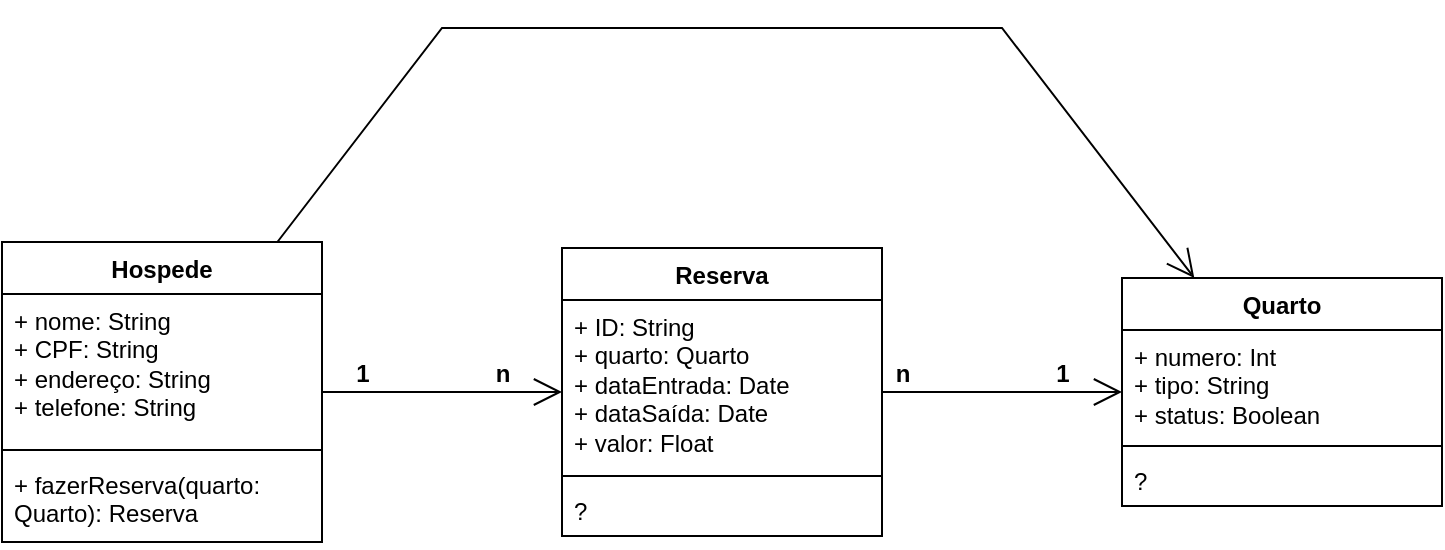 <mxfile version="24.8.4" pages="2">
  <diagram name="Reservas de Hotel" id="tOLR-bDX3ip8aA7YL2Mg">
    <mxGraphModel dx="1434" dy="772" grid="1" gridSize="10" guides="1" tooltips="1" connect="1" arrows="1" fold="1" page="1" pageScale="1" pageWidth="827" pageHeight="1169" math="0" shadow="0">
      <root>
        <mxCell id="0" />
        <mxCell id="1" parent="0" />
        <mxCell id="y8uqyYwWgfK6_-NwnYeD-1" value="Hospede" style="swimlane;fontStyle=1;align=center;verticalAlign=top;childLayout=stackLayout;horizontal=1;startSize=26;horizontalStack=0;resizeParent=1;resizeParentMax=0;resizeLast=0;collapsible=1;marginBottom=0;whiteSpace=wrap;html=1;" vertex="1" parent="1">
          <mxGeometry x="60" y="277" width="160" height="150" as="geometry" />
        </mxCell>
        <mxCell id="y8uqyYwWgfK6_-NwnYeD-2" value="+ nome: String&lt;div&gt;+ CPF: String&lt;/div&gt;&lt;div&gt;+ endereço: String&lt;/div&gt;&lt;div&gt;+ telefone: String&lt;/div&gt;" style="text;strokeColor=none;fillColor=none;align=left;verticalAlign=top;spacingLeft=4;spacingRight=4;overflow=hidden;rotatable=0;points=[[0,0.5],[1,0.5]];portConstraint=eastwest;whiteSpace=wrap;html=1;" vertex="1" parent="y8uqyYwWgfK6_-NwnYeD-1">
          <mxGeometry y="26" width="160" height="74" as="geometry" />
        </mxCell>
        <mxCell id="y8uqyYwWgfK6_-NwnYeD-3" value="" style="line;strokeWidth=1;fillColor=none;align=left;verticalAlign=middle;spacingTop=-1;spacingLeft=3;spacingRight=3;rotatable=0;labelPosition=right;points=[];portConstraint=eastwest;strokeColor=inherit;" vertex="1" parent="y8uqyYwWgfK6_-NwnYeD-1">
          <mxGeometry y="100" width="160" height="8" as="geometry" />
        </mxCell>
        <mxCell id="y8uqyYwWgfK6_-NwnYeD-4" value="+ fazerReserva(quarto: Quarto): Reserva" style="text;strokeColor=none;fillColor=none;align=left;verticalAlign=top;spacingLeft=4;spacingRight=4;overflow=hidden;rotatable=0;points=[[0,0.5],[1,0.5]];portConstraint=eastwest;whiteSpace=wrap;html=1;" vertex="1" parent="y8uqyYwWgfK6_-NwnYeD-1">
          <mxGeometry y="108" width="160" height="42" as="geometry" />
        </mxCell>
        <mxCell id="y8uqyYwWgfK6_-NwnYeD-5" value="Quarto" style="swimlane;fontStyle=1;align=center;verticalAlign=top;childLayout=stackLayout;horizontal=1;startSize=26;horizontalStack=0;resizeParent=1;resizeParentMax=0;resizeLast=0;collapsible=1;marginBottom=0;whiteSpace=wrap;html=1;" vertex="1" parent="1">
          <mxGeometry x="620" y="295" width="160" height="114" as="geometry" />
        </mxCell>
        <mxCell id="y8uqyYwWgfK6_-NwnYeD-6" value="+ numero: Int&lt;div&gt;+ tipo: String&lt;/div&gt;&lt;div&gt;+ status: Boolean&lt;/div&gt;" style="text;strokeColor=none;fillColor=none;align=left;verticalAlign=top;spacingLeft=4;spacingRight=4;overflow=hidden;rotatable=0;points=[[0,0.5],[1,0.5]];portConstraint=eastwest;whiteSpace=wrap;html=1;" vertex="1" parent="y8uqyYwWgfK6_-NwnYeD-5">
          <mxGeometry y="26" width="160" height="54" as="geometry" />
        </mxCell>
        <mxCell id="y8uqyYwWgfK6_-NwnYeD-7" value="" style="line;strokeWidth=1;fillColor=none;align=left;verticalAlign=middle;spacingTop=-1;spacingLeft=3;spacingRight=3;rotatable=0;labelPosition=right;points=[];portConstraint=eastwest;strokeColor=inherit;" vertex="1" parent="y8uqyYwWgfK6_-NwnYeD-5">
          <mxGeometry y="80" width="160" height="8" as="geometry" />
        </mxCell>
        <mxCell id="y8uqyYwWgfK6_-NwnYeD-8" value="?" style="text;strokeColor=none;fillColor=none;align=left;verticalAlign=top;spacingLeft=4;spacingRight=4;overflow=hidden;rotatable=0;points=[[0,0.5],[1,0.5]];portConstraint=eastwest;whiteSpace=wrap;html=1;" vertex="1" parent="y8uqyYwWgfK6_-NwnYeD-5">
          <mxGeometry y="88" width="160" height="26" as="geometry" />
        </mxCell>
        <mxCell id="y8uqyYwWgfK6_-NwnYeD-9" value="Reserva" style="swimlane;fontStyle=1;align=center;verticalAlign=top;childLayout=stackLayout;horizontal=1;startSize=26;horizontalStack=0;resizeParent=1;resizeParentMax=0;resizeLast=0;collapsible=1;marginBottom=0;whiteSpace=wrap;html=1;" vertex="1" parent="1">
          <mxGeometry x="340" y="280" width="160" height="144" as="geometry" />
        </mxCell>
        <mxCell id="y8uqyYwWgfK6_-NwnYeD-10" value="&lt;div&gt;+ ID: String&lt;/div&gt;+ quarto: Quarto&lt;div&gt;+ dataEntrada: Date&lt;/div&gt;&lt;div&gt;+ dataSaída: Date&lt;/div&gt;&lt;div&gt;+ valor: Float&lt;/div&gt;" style="text;strokeColor=none;fillColor=none;align=left;verticalAlign=top;spacingLeft=4;spacingRight=4;overflow=hidden;rotatable=0;points=[[0,0.5],[1,0.5]];portConstraint=eastwest;whiteSpace=wrap;html=1;" vertex="1" parent="y8uqyYwWgfK6_-NwnYeD-9">
          <mxGeometry y="26" width="160" height="84" as="geometry" />
        </mxCell>
        <mxCell id="y8uqyYwWgfK6_-NwnYeD-11" value="" style="line;strokeWidth=1;fillColor=none;align=left;verticalAlign=middle;spacingTop=-1;spacingLeft=3;spacingRight=3;rotatable=0;labelPosition=right;points=[];portConstraint=eastwest;strokeColor=inherit;" vertex="1" parent="y8uqyYwWgfK6_-NwnYeD-9">
          <mxGeometry y="110" width="160" height="8" as="geometry" />
        </mxCell>
        <mxCell id="y8uqyYwWgfK6_-NwnYeD-12" value="?" style="text;strokeColor=none;fillColor=none;align=left;verticalAlign=top;spacingLeft=4;spacingRight=4;overflow=hidden;rotatable=0;points=[[0,0.5],[1,0.5]];portConstraint=eastwest;whiteSpace=wrap;html=1;" vertex="1" parent="y8uqyYwWgfK6_-NwnYeD-9">
          <mxGeometry y="118" width="160" height="26" as="geometry" />
        </mxCell>
        <mxCell id="y8uqyYwWgfK6_-NwnYeD-13" value="" style="endArrow=open;endFill=1;endSize=12;html=1;rounded=0;" edge="1" parent="1" source="y8uqyYwWgfK6_-NwnYeD-1" target="y8uqyYwWgfK6_-NwnYeD-9">
          <mxGeometry width="160" relative="1" as="geometry">
            <mxPoint x="330" y="500" as="sourcePoint" />
            <mxPoint x="490" y="500" as="targetPoint" />
          </mxGeometry>
        </mxCell>
        <mxCell id="y8uqyYwWgfK6_-NwnYeD-14" value="" style="endArrow=open;endFill=1;endSize=12;html=1;rounded=0;" edge="1" parent="1" source="y8uqyYwWgfK6_-NwnYeD-9" target="y8uqyYwWgfK6_-NwnYeD-5">
          <mxGeometry width="160" relative="1" as="geometry">
            <mxPoint x="330" y="500" as="sourcePoint" />
            <mxPoint x="490" y="500" as="targetPoint" />
          </mxGeometry>
        </mxCell>
        <mxCell id="y8uqyYwWgfK6_-NwnYeD-15" value="1" style="text;align=center;fontStyle=1;verticalAlign=middle;spacingLeft=3;spacingRight=3;strokeColor=none;rotatable=0;points=[[0,0.5],[1,0.5]];portConstraint=eastwest;html=1;" vertex="1" parent="1">
          <mxGeometry x="550" y="330" width="80" height="26" as="geometry" />
        </mxCell>
        <mxCell id="y8uqyYwWgfK6_-NwnYeD-16" value="n" style="text;align=center;fontStyle=1;verticalAlign=middle;spacingLeft=3;spacingRight=3;strokeColor=none;rotatable=0;points=[[0,0.5],[1,0.5]];portConstraint=eastwest;html=1;" vertex="1" parent="1">
          <mxGeometry x="270" y="330" width="80" height="26" as="geometry" />
        </mxCell>
        <mxCell id="y8uqyYwWgfK6_-NwnYeD-17" value="1" style="text;align=center;fontStyle=1;verticalAlign=middle;spacingLeft=3;spacingRight=3;strokeColor=none;rotatable=0;points=[[0,0.5],[1,0.5]];portConstraint=eastwest;html=1;" vertex="1" parent="1">
          <mxGeometry x="200" y="330" width="80" height="26" as="geometry" />
        </mxCell>
        <mxCell id="y8uqyYwWgfK6_-NwnYeD-18" value="n" style="text;align=center;fontStyle=1;verticalAlign=middle;spacingLeft=3;spacingRight=3;strokeColor=none;rotatable=0;points=[[0,0.5],[1,0.5]];portConstraint=eastwest;html=1;" vertex="1" parent="1">
          <mxGeometry x="470" y="330" width="80" height="26" as="geometry" />
        </mxCell>
        <mxCell id="y8uqyYwWgfK6_-NwnYeD-19" value="" style="endArrow=open;endFill=1;endSize=12;html=1;rounded=0;" edge="1" parent="1" source="y8uqyYwWgfK6_-NwnYeD-1" target="y8uqyYwWgfK6_-NwnYeD-5">
          <mxGeometry width="160" relative="1" as="geometry">
            <mxPoint x="330" y="400" as="sourcePoint" />
            <mxPoint x="410" y="180" as="targetPoint" />
            <Array as="points">
              <mxPoint x="280" y="170" />
              <mxPoint x="410" y="170" />
              <mxPoint x="560" y="170" />
            </Array>
          </mxGeometry>
        </mxCell>
      </root>
    </mxGraphModel>
  </diagram>
  <diagram id="xhvTf9aFk-q1b6pCRcse" name="Biblioteca">
    <mxGraphModel dx="1434" dy="772" grid="1" gridSize="10" guides="1" tooltips="1" connect="1" arrows="1" fold="1" page="1" pageScale="1" pageWidth="827" pageHeight="1169" math="0" shadow="0">
      <root>
        <mxCell id="0" />
        <mxCell id="1" parent="0" />
      </root>
    </mxGraphModel>
  </diagram>
</mxfile>
